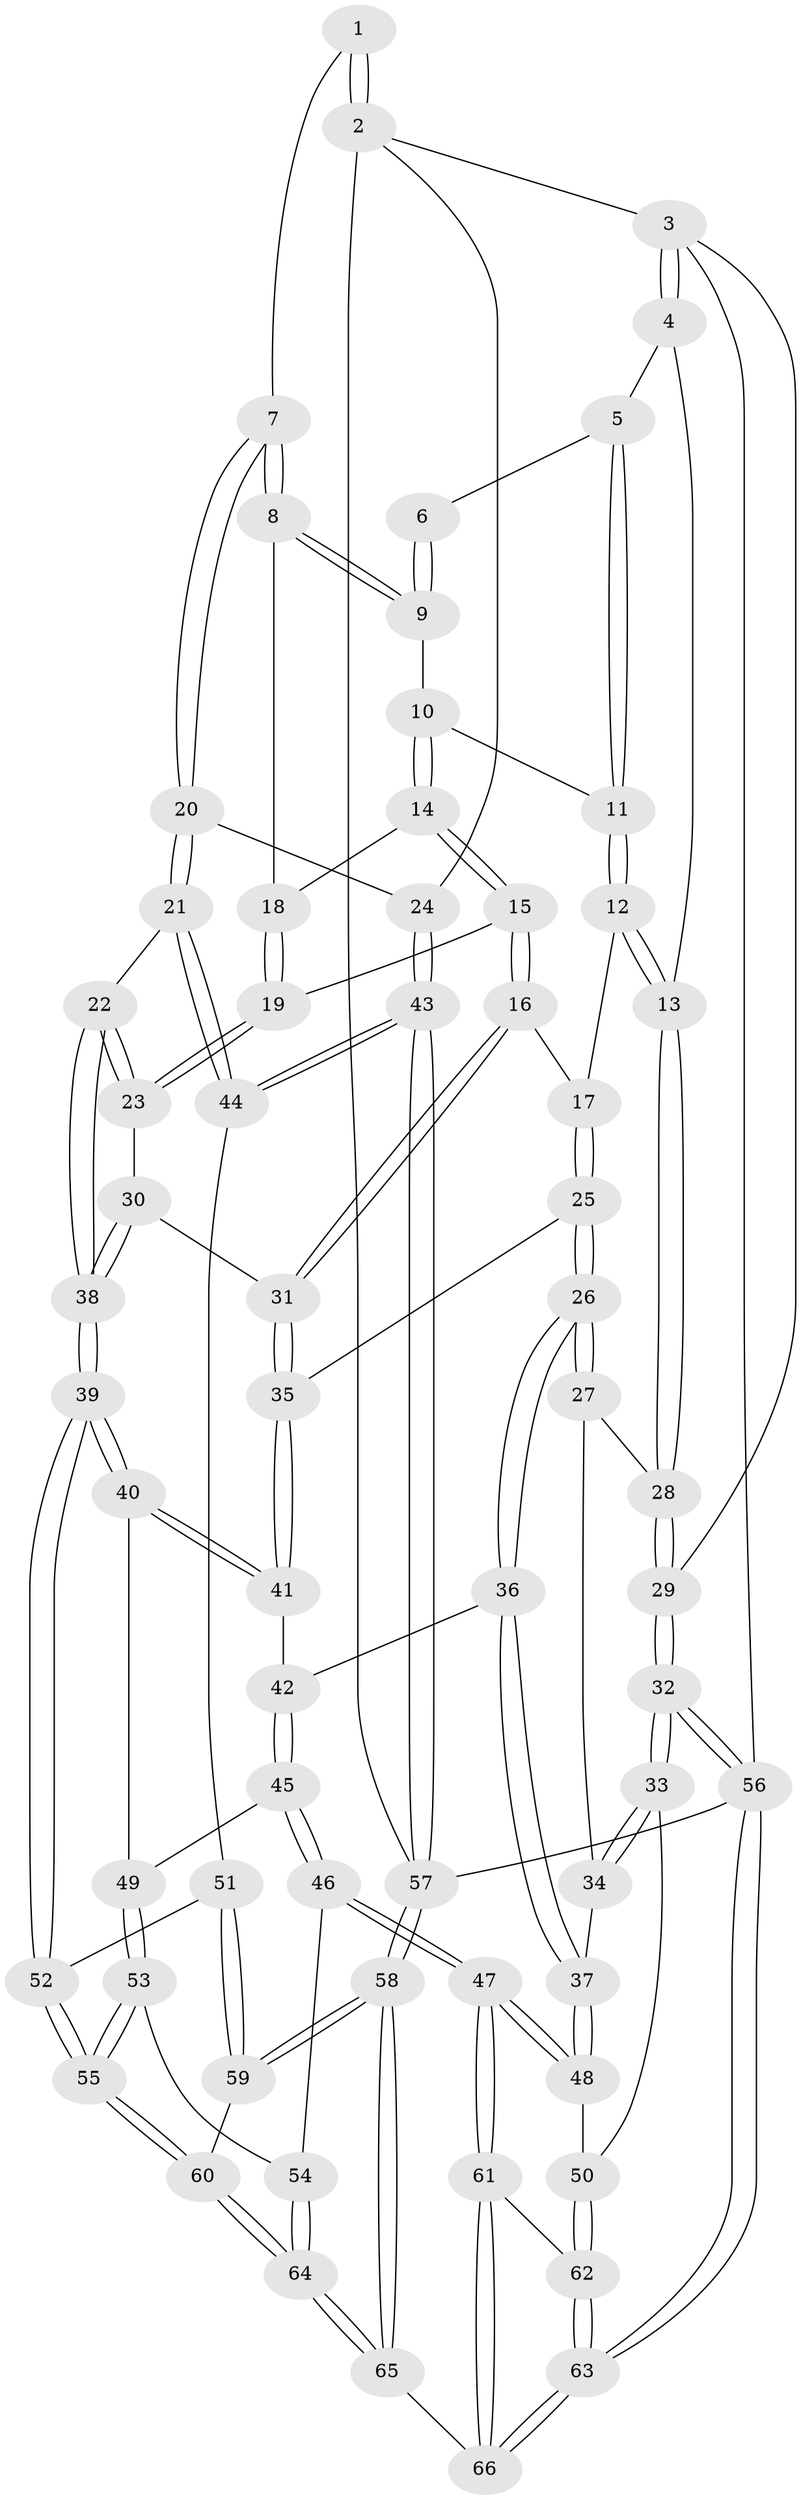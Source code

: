 // coarse degree distribution, {5: 0.36363636363636365, 4: 0.48484848484848486, 3: 0.09090909090909091, 7: 0.030303030303030304, 6: 0.030303030303030304}
// Generated by graph-tools (version 1.1) at 2025/05/03/04/25 22:05:23]
// undirected, 66 vertices, 162 edges
graph export_dot {
graph [start="1"]
  node [color=gray90,style=filled];
  1 [pos="+0.9783379826300008+0"];
  2 [pos="+1+0"];
  3 [pos="+0+0"];
  4 [pos="+0.009005103950092755+0"];
  5 [pos="+0.45923713793399856+0"];
  6 [pos="+0.915286172640206+0"];
  7 [pos="+0.8618366272418153+0.24571469393996712"];
  8 [pos="+0.8060884357063168+0.2393452934532327"];
  9 [pos="+0.7239608500208803+0.1407014194380096"];
  10 [pos="+0.529948689560523+0.12660583166090664"];
  11 [pos="+0.4926244059467472+0.06577505144223768"];
  12 [pos="+0.2044624719129653+0.26903342363584576"];
  13 [pos="+0.18974886858255444+0.26977702473246906"];
  14 [pos="+0.5290550208369227+0.23341526871154722"];
  15 [pos="+0.5175576677739699+0.317756711539115"];
  16 [pos="+0.5165146324019632+0.31945615029606556"];
  17 [pos="+0.21974098502818734+0.27438591669953755"];
  18 [pos="+0.7835454961212878+0.25782642264820627"];
  19 [pos="+0.7168998774923885+0.33216011813165286"];
  20 [pos="+1+0.34482271411905113"];
  21 [pos="+0.8106617860351044+0.5344571954755536"];
  22 [pos="+0.7855002357351811+0.5341883845489052"];
  23 [pos="+0.7340172146107952+0.46539032151698434"];
  24 [pos="+1+0.3380572729133481"];
  25 [pos="+0.4031001819012401+0.45004769853443094"];
  26 [pos="+0.33689652526326486+0.5097794951241823"];
  27 [pos="+0.18091617738976695+0.2850929765498563"];
  28 [pos="+0.18103101770284066+0.28301746933037814"];
  29 [pos="+0+0.3363259077189016"];
  30 [pos="+0.6188037979234633+0.435929261656581"];
  31 [pos="+0.5100145796978846+0.4061991322688221"];
  32 [pos="+0+0.6797626598116282"];
  33 [pos="+0+0.6494118074998738"];
  34 [pos="+0.17456560391631173+0.308355609362311"];
  35 [pos="+0.5077410538851267+0.4110430388444266"];
  36 [pos="+0.32176804750716254+0.5462365919758454"];
  37 [pos="+0.24808991327830412+0.5772122239331389"];
  38 [pos="+0.6588355560990147+0.6319385517688986"];
  39 [pos="+0.6408451236619684+0.6460185101735492"];
  40 [pos="+0.5892720706831972+0.6164202576940261"];
  41 [pos="+0.5287929238322615+0.5146146117736392"];
  42 [pos="+0.38691083198972304+0.597809810136269"];
  43 [pos="+1+0.6816465157375599"];
  44 [pos="+0.8921858711803041+0.6490705447647036"];
  45 [pos="+0.40945599290286994+0.646438584219845"];
  46 [pos="+0.309574502893618+0.7834512762967785"];
  47 [pos="+0.30371549771983947+0.7845841621291643"];
  48 [pos="+0.14016441320878034+0.673205527073387"];
  49 [pos="+0.4607924025283119+0.6607157317026552"];
  50 [pos="+0.13024421233028763+0.6734135876265348"];
  51 [pos="+0.8558991384651464+0.759856515318113"];
  52 [pos="+0.6458969946931497+0.7187559828066059"];
  53 [pos="+0.470558239668095+0.7831814624453004"];
  54 [pos="+0.42489647412635867+0.8128798611349667"];
  55 [pos="+0.6286708788734641+0.7741589091160861"];
  56 [pos="+0+1"];
  57 [pos="+1+1"];
  58 [pos="+1+1"];
  59 [pos="+0.907537745976417+0.9620253813230392"];
  60 [pos="+0.6443900811355258+0.8484179387717601"];
  61 [pos="+0.27693565855098756+0.9342503828548232"];
  62 [pos="+0.15384167580206015+0.8751168494656104"];
  63 [pos="+0+1"];
  64 [pos="+0.5082803902323663+1"];
  65 [pos="+0.47758461401186564+1"];
  66 [pos="+0.2981460148115236+1"];
  1 -- 2;
  1 -- 2;
  1 -- 7;
  2 -- 3;
  2 -- 24;
  2 -- 57;
  3 -- 4;
  3 -- 4;
  3 -- 29;
  3 -- 56;
  4 -- 5;
  4 -- 13;
  5 -- 6;
  5 -- 11;
  5 -- 11;
  6 -- 9;
  6 -- 9;
  7 -- 8;
  7 -- 8;
  7 -- 20;
  7 -- 20;
  8 -- 9;
  8 -- 9;
  8 -- 18;
  9 -- 10;
  10 -- 11;
  10 -- 14;
  10 -- 14;
  11 -- 12;
  11 -- 12;
  12 -- 13;
  12 -- 13;
  12 -- 17;
  13 -- 28;
  13 -- 28;
  14 -- 15;
  14 -- 15;
  14 -- 18;
  15 -- 16;
  15 -- 16;
  15 -- 19;
  16 -- 17;
  16 -- 31;
  16 -- 31;
  17 -- 25;
  17 -- 25;
  18 -- 19;
  18 -- 19;
  19 -- 23;
  19 -- 23;
  20 -- 21;
  20 -- 21;
  20 -- 24;
  21 -- 22;
  21 -- 44;
  21 -- 44;
  22 -- 23;
  22 -- 23;
  22 -- 38;
  22 -- 38;
  23 -- 30;
  24 -- 43;
  24 -- 43;
  25 -- 26;
  25 -- 26;
  25 -- 35;
  26 -- 27;
  26 -- 27;
  26 -- 36;
  26 -- 36;
  27 -- 28;
  27 -- 34;
  28 -- 29;
  28 -- 29;
  29 -- 32;
  29 -- 32;
  30 -- 31;
  30 -- 38;
  30 -- 38;
  31 -- 35;
  31 -- 35;
  32 -- 33;
  32 -- 33;
  32 -- 56;
  32 -- 56;
  33 -- 34;
  33 -- 34;
  33 -- 50;
  34 -- 37;
  35 -- 41;
  35 -- 41;
  36 -- 37;
  36 -- 37;
  36 -- 42;
  37 -- 48;
  37 -- 48;
  38 -- 39;
  38 -- 39;
  39 -- 40;
  39 -- 40;
  39 -- 52;
  39 -- 52;
  40 -- 41;
  40 -- 41;
  40 -- 49;
  41 -- 42;
  42 -- 45;
  42 -- 45;
  43 -- 44;
  43 -- 44;
  43 -- 57;
  43 -- 57;
  44 -- 51;
  45 -- 46;
  45 -- 46;
  45 -- 49;
  46 -- 47;
  46 -- 47;
  46 -- 54;
  47 -- 48;
  47 -- 48;
  47 -- 61;
  47 -- 61;
  48 -- 50;
  49 -- 53;
  49 -- 53;
  50 -- 62;
  50 -- 62;
  51 -- 52;
  51 -- 59;
  51 -- 59;
  52 -- 55;
  52 -- 55;
  53 -- 54;
  53 -- 55;
  53 -- 55;
  54 -- 64;
  54 -- 64;
  55 -- 60;
  55 -- 60;
  56 -- 63;
  56 -- 63;
  56 -- 57;
  57 -- 58;
  57 -- 58;
  58 -- 59;
  58 -- 59;
  58 -- 65;
  58 -- 65;
  59 -- 60;
  60 -- 64;
  60 -- 64;
  61 -- 62;
  61 -- 66;
  61 -- 66;
  62 -- 63;
  62 -- 63;
  63 -- 66;
  63 -- 66;
  64 -- 65;
  64 -- 65;
  65 -- 66;
}
